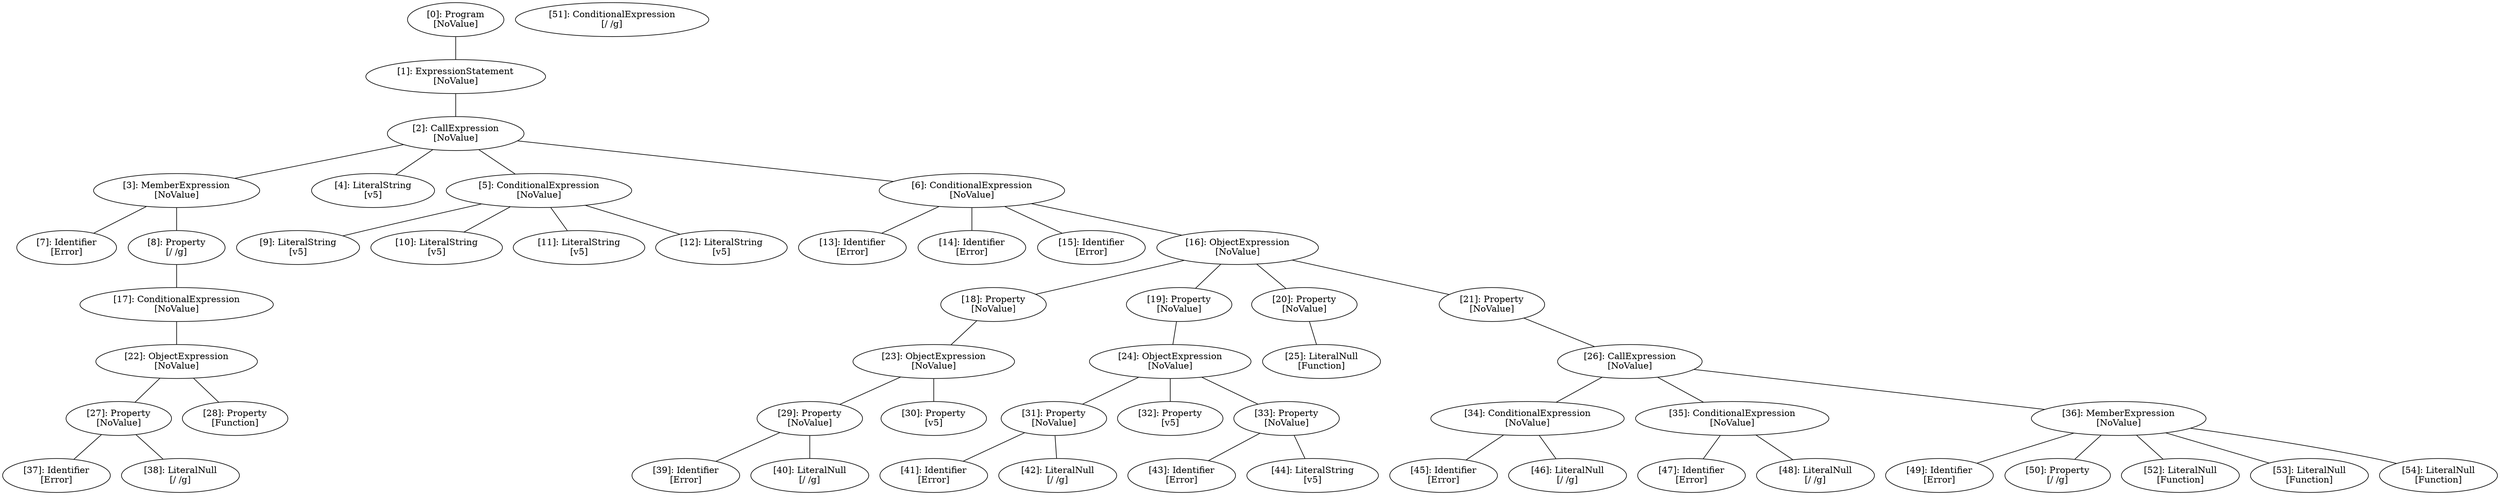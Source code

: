 // Result
graph {
	0 [label="[0]: Program
[NoValue]"]
	1 [label="[1]: ExpressionStatement
[NoValue]"]
	2 [label="[2]: CallExpression
[NoValue]"]
	3 [label="[3]: MemberExpression
[NoValue]"]
	4 [label="[4]: LiteralString
[v5]"]
	5 [label="[5]: ConditionalExpression
[NoValue]"]
	6 [label="[6]: ConditionalExpression
[NoValue]"]
	7 [label="[7]: Identifier
[Error]"]
	8 [label="[8]: Property
[/ /g]"]
	9 [label="[9]: LiteralString
[v5]"]
	10 [label="[10]: LiteralString
[v5]"]
	11 [label="[11]: LiteralString
[v5]"]
	12 [label="[12]: LiteralString
[v5]"]
	13 [label="[13]: Identifier
[Error]"]
	14 [label="[14]: Identifier
[Error]"]
	15 [label="[15]: Identifier
[Error]"]
	16 [label="[16]: ObjectExpression
[NoValue]"]
	17 [label="[17]: ConditionalExpression
[NoValue]"]
	18 [label="[18]: Property
[NoValue]"]
	19 [label="[19]: Property
[NoValue]"]
	20 [label="[20]: Property
[NoValue]"]
	21 [label="[21]: Property
[NoValue]"]
	22 [label="[22]: ObjectExpression
[NoValue]"]
	23 [label="[23]: ObjectExpression
[NoValue]"]
	24 [label="[24]: ObjectExpression
[NoValue]"]
	25 [label="[25]: LiteralNull
[Function]"]
	26 [label="[26]: CallExpression
[NoValue]"]
	27 [label="[27]: Property
[NoValue]"]
	28 [label="[28]: Property
[Function]"]
	29 [label="[29]: Property
[NoValue]"]
	30 [label="[30]: Property
[v5]"]
	31 [label="[31]: Property
[NoValue]"]
	32 [label="[32]: Property
[v5]"]
	33 [label="[33]: Property
[NoValue]"]
	34 [label="[34]: ConditionalExpression
[NoValue]"]
	35 [label="[35]: ConditionalExpression
[NoValue]"]
	36 [label="[36]: MemberExpression
[NoValue]"]
	37 [label="[37]: Identifier
[Error]"]
	38 [label="[38]: LiteralNull
[/ /g]"]
	39 [label="[39]: Identifier
[Error]"]
	40 [label="[40]: LiteralNull
[/ /g]"]
	41 [label="[41]: Identifier
[Error]"]
	42 [label="[42]: LiteralNull
[/ /g]"]
	43 [label="[43]: Identifier
[Error]"]
	44 [label="[44]: LiteralString
[v5]"]
	45 [label="[45]: Identifier
[Error]"]
	46 [label="[46]: LiteralNull
[/ /g]"]
	47 [label="[47]: Identifier
[Error]"]
	48 [label="[48]: LiteralNull
[/ /g]"]
	49 [label="[49]: Identifier
[Error]"]
	50 [label="[50]: Property
[/ /g]"]
	51 [label="[51]: ConditionalExpression
[/ /g]"]
	52 [label="[52]: LiteralNull
[Function]"]
	53 [label="[53]: LiteralNull
[Function]"]
	54 [label="[54]: LiteralNull
[Function]"]
	0 -- 1
	1 -- 2
	2 -- 3
	2 -- 4
	2 -- 5
	2 -- 6
	3 -- 7
	3 -- 8
	5 -- 9
	5 -- 10
	5 -- 11
	5 -- 12
	6 -- 13
	6 -- 14
	6 -- 15
	6 -- 16
	8 -- 17
	16 -- 18
	16 -- 19
	16 -- 20
	16 -- 21
	17 -- 22
	18 -- 23
	19 -- 24
	20 -- 25
	21 -- 26
	22 -- 27
	22 -- 28
	23 -- 29
	23 -- 30
	24 -- 31
	24 -- 32
	24 -- 33
	26 -- 34
	26 -- 35
	26 -- 36
	27 -- 37
	27 -- 38
	29 -- 39
	29 -- 40
	31 -- 41
	31 -- 42
	33 -- 43
	33 -- 44
	34 -- 45
	34 -- 46
	35 -- 47
	35 -- 48
	36 -- 49
	36 -- 50
	36 -- 52
	36 -- 53
	36 -- 54
}
